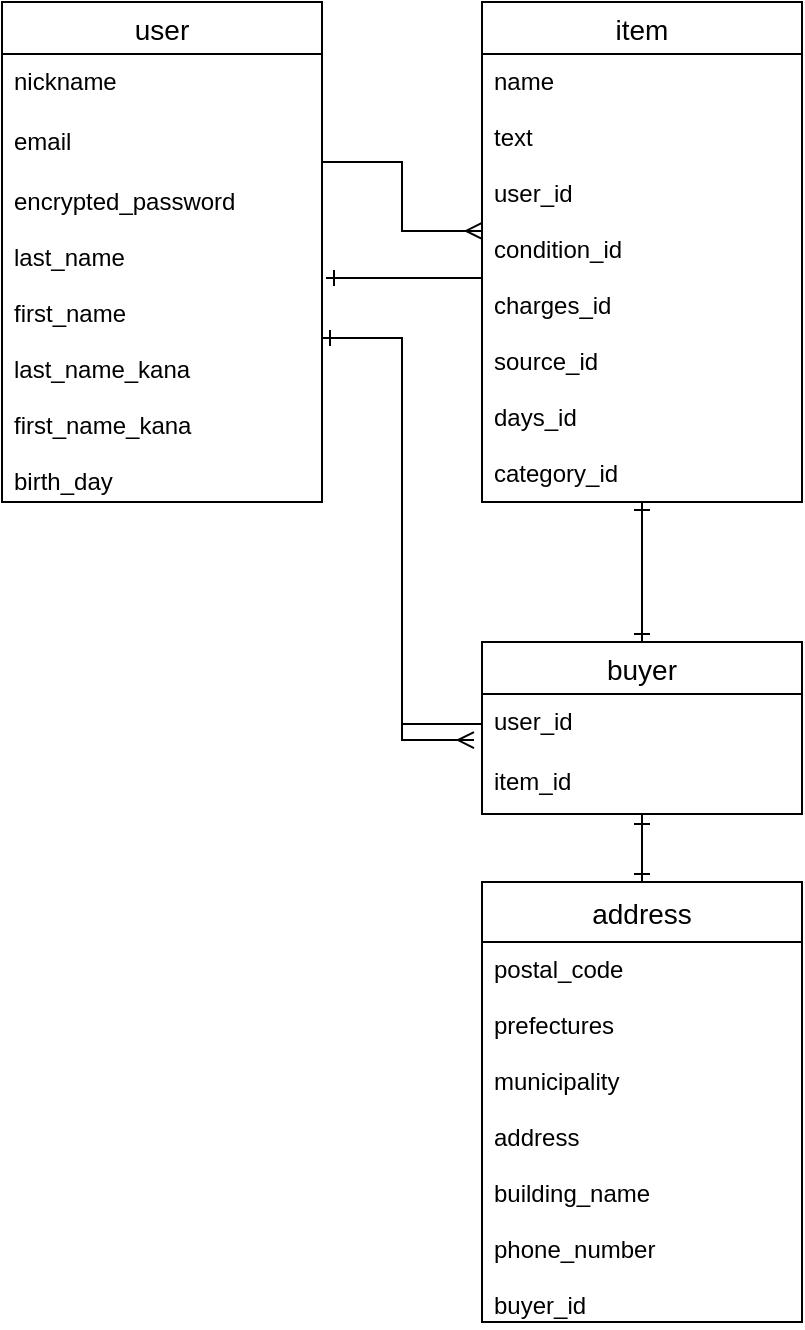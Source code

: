 <mxfile>
    <diagram id="8wUSz8pibEjzgvImCRqB" name="ページ1">
        <mxGraphModel dx="162" dy="594" grid="1" gridSize="10" guides="1" tooltips="1" connect="1" arrows="1" fold="1" page="1" pageScale="1" pageWidth="827" pageHeight="1169" math="0" shadow="0">
            <root>
                <mxCell id="0"/>
                <mxCell id="1" parent="0"/>
                <mxCell id="103" value="user" style="swimlane;fontStyle=0;childLayout=stackLayout;horizontal=1;startSize=26;horizontalStack=0;resizeParent=1;resizeParentMax=0;resizeLast=0;collapsible=1;marginBottom=0;align=center;fontSize=14;" parent="1" vertex="1">
                    <mxGeometry x="40" y="40" width="160" height="250" as="geometry">
                        <mxRectangle x="40" y="40" width="50" height="26" as="alternateBounds"/>
                    </mxGeometry>
                </mxCell>
                <mxCell id="104" value="nickname" style="text;strokeColor=none;fillColor=none;spacingLeft=4;spacingRight=4;overflow=hidden;rotatable=0;points=[[0,0.5],[1,0.5]];portConstraint=eastwest;fontSize=12;" parent="103" vertex="1">
                    <mxGeometry y="26" width="160" height="30" as="geometry"/>
                </mxCell>
                <mxCell id="105" value="email" style="text;strokeColor=none;fillColor=none;spacingLeft=4;spacingRight=4;overflow=hidden;rotatable=0;points=[[0,0.5],[1,0.5]];portConstraint=eastwest;fontSize=12;" parent="103" vertex="1">
                    <mxGeometry y="56" width="160" height="30" as="geometry"/>
                </mxCell>
                <mxCell id="106" value="encrypted_password &#10;&#10;last_name&#10;&#10;first_name&#10;&#10;last_name_kana&#10;&#10;first_name_kana&#10;&#10;birth_day&#10;" style="text;strokeColor=none;fillColor=none;spacingLeft=4;spacingRight=4;overflow=hidden;rotatable=0;points=[[0,0.5],[1,0.5]];portConstraint=eastwest;fontSize=12;" parent="103" vertex="1">
                    <mxGeometry y="86" width="160" height="164" as="geometry"/>
                </mxCell>
                <mxCell id="139" style="edgeStyle=orthogonalEdgeStyle;rounded=0;orthogonalLoop=1;jettySize=auto;html=1;entryX=0.5;entryY=0;entryDx=0;entryDy=0;endArrow=ERone;endFill=0;" parent="1" source="120" target="129" edge="1">
                    <mxGeometry relative="1" as="geometry"/>
                </mxCell>
                <mxCell id="120" value="item" style="swimlane;fontStyle=0;childLayout=stackLayout;horizontal=1;startSize=26;horizontalStack=0;resizeParent=1;resizeParentMax=0;resizeLast=0;collapsible=1;marginBottom=0;align=center;fontSize=14;" parent="1" vertex="1">
                    <mxGeometry x="280" y="40" width="160" height="250" as="geometry"/>
                </mxCell>
                <mxCell id="122" value="name&#10;&#10;text&#10;&#10;user_id&#10;&#10;condition_id&#10;&#10;charges_id &#10;&#10;source_id&#10;&#10;days_id&#10;&#10;category_id" style="text;strokeColor=none;fillColor=none;spacingLeft=4;spacingRight=4;overflow=hidden;rotatable=0;points=[[0,0.5],[1,0.5]];portConstraint=eastwest;fontSize=12;" parent="120" vertex="1">
                    <mxGeometry y="26" width="160" height="224" as="geometry"/>
                </mxCell>
                <mxCell id="144" style="edgeStyle=orthogonalEdgeStyle;rounded=0;orthogonalLoop=1;jettySize=auto;html=1;endArrow=ERone;endFill=0;entryX=0.5;entryY=0;entryDx=0;entryDy=0;" parent="1" source="129" target="133" edge="1">
                    <mxGeometry relative="1" as="geometry">
                        <mxPoint x="360" y="470" as="targetPoint"/>
                    </mxGeometry>
                </mxCell>
                <mxCell id="148" style="edgeStyle=orthogonalEdgeStyle;rounded=0;orthogonalLoop=1;jettySize=auto;html=1;exitX=0.5;exitY=0;exitDx=0;exitDy=0;entryX=0.5;entryY=1;entryDx=0;entryDy=0;entryPerimeter=0;endArrow=ERone;endFill=0;" parent="1" source="129" target="122" edge="1">
                    <mxGeometry relative="1" as="geometry"/>
                </mxCell>
                <mxCell id="129" value="buyer" style="swimlane;fontStyle=0;childLayout=stackLayout;horizontal=1;startSize=26;horizontalStack=0;resizeParent=1;resizeParentMax=0;resizeLast=0;collapsible=1;marginBottom=0;align=center;fontSize=14;" parent="1" vertex="1">
                    <mxGeometry x="280" y="360" width="160" height="86" as="geometry"/>
                </mxCell>
                <mxCell id="130" value="user_id" style="text;strokeColor=none;fillColor=none;spacingLeft=4;spacingRight=4;overflow=hidden;rotatable=0;points=[[0,0.5],[1,0.5]];portConstraint=eastwest;fontSize=12;" parent="129" vertex="1">
                    <mxGeometry y="26" width="160" height="30" as="geometry"/>
                </mxCell>
                <mxCell id="131" value="item_id" style="text;strokeColor=none;fillColor=none;spacingLeft=4;spacingRight=4;overflow=hidden;rotatable=0;points=[[0,0.5],[1,0.5]];portConstraint=eastwest;fontSize=12;" parent="129" vertex="1">
                    <mxGeometry y="56" width="160" height="30" as="geometry"/>
                </mxCell>
                <mxCell id="145" style="edgeStyle=orthogonalEdgeStyle;rounded=0;orthogonalLoop=1;jettySize=auto;html=1;exitX=0.5;exitY=0;exitDx=0;exitDy=0;entryX=0.5;entryY=1.033;entryDx=0;entryDy=0;entryPerimeter=0;endArrow=ERone;endFill=0;" parent="1" source="133" target="131" edge="1">
                    <mxGeometry relative="1" as="geometry"/>
                </mxCell>
                <mxCell id="133" value="address" style="swimlane;fontStyle=0;childLayout=stackLayout;horizontal=1;startSize=30;horizontalStack=0;resizeParent=1;resizeParentMax=0;resizeLast=0;collapsible=1;marginBottom=0;align=center;fontSize=14;" parent="1" vertex="1">
                    <mxGeometry x="280" y="480" width="160" height="220" as="geometry"/>
                </mxCell>
                <mxCell id="134" value="postal_code&#10;&#10;prefectures&#10;&#10;municipality&#10;&#10;address&#10;&#10;building_name&#10;&#10;phone_number&#10;&#10;buyer_id&#10;" style="text;strokeColor=none;fillColor=none;spacingLeft=4;spacingRight=4;overflow=hidden;rotatable=0;points=[[0,0.5],[1,0.5]];portConstraint=eastwest;fontSize=12;" parent="133" vertex="1">
                    <mxGeometry y="30" width="160" height="190" as="geometry"/>
                </mxCell>
                <mxCell id="138" style="edgeStyle=orthogonalEdgeStyle;rounded=0;orthogonalLoop=1;jettySize=auto;html=1;entryX=0;entryY=0.395;entryDx=0;entryDy=0;entryPerimeter=0;endArrow=ERmany;endFill=0;" parent="1" source="105" target="122" edge="1">
                    <mxGeometry relative="1" as="geometry">
                        <Array as="points">
                            <mxPoint x="240" y="120"/>
                            <mxPoint x="240" y="155"/>
                        </Array>
                    </mxGeometry>
                </mxCell>
                <mxCell id="140" style="edgeStyle=orthogonalEdgeStyle;rounded=0;orthogonalLoop=1;jettySize=auto;html=1;exitX=1;exitY=0.5;exitDx=0;exitDy=0;entryX=-0.025;entryY=0.767;entryDx=0;entryDy=0;entryPerimeter=0;endArrow=ERmany;endFill=0;" parent="1" source="106" target="130" edge="1">
                    <mxGeometry relative="1" as="geometry"/>
                </mxCell>
                <mxCell id="147" style="edgeStyle=orthogonalEdgeStyle;rounded=0;orthogonalLoop=1;jettySize=auto;html=1;exitX=0;exitY=0.5;exitDx=0;exitDy=0;entryX=1;entryY=0.5;entryDx=0;entryDy=0;endArrow=ERone;endFill=0;" parent="1" source="130" target="106" edge="1">
                    <mxGeometry relative="1" as="geometry"/>
                </mxCell>
                <mxCell id="152" style="edgeStyle=orthogonalEdgeStyle;rounded=0;orthogonalLoop=1;jettySize=auto;html=1;endArrow=ERone;endFill=0;" edge="1" parent="1" source="122">
                    <mxGeometry relative="1" as="geometry">
                        <mxPoint x="202" y="178" as="targetPoint"/>
                    </mxGeometry>
                </mxCell>
            </root>
        </mxGraphModel>
    </diagram>
</mxfile>